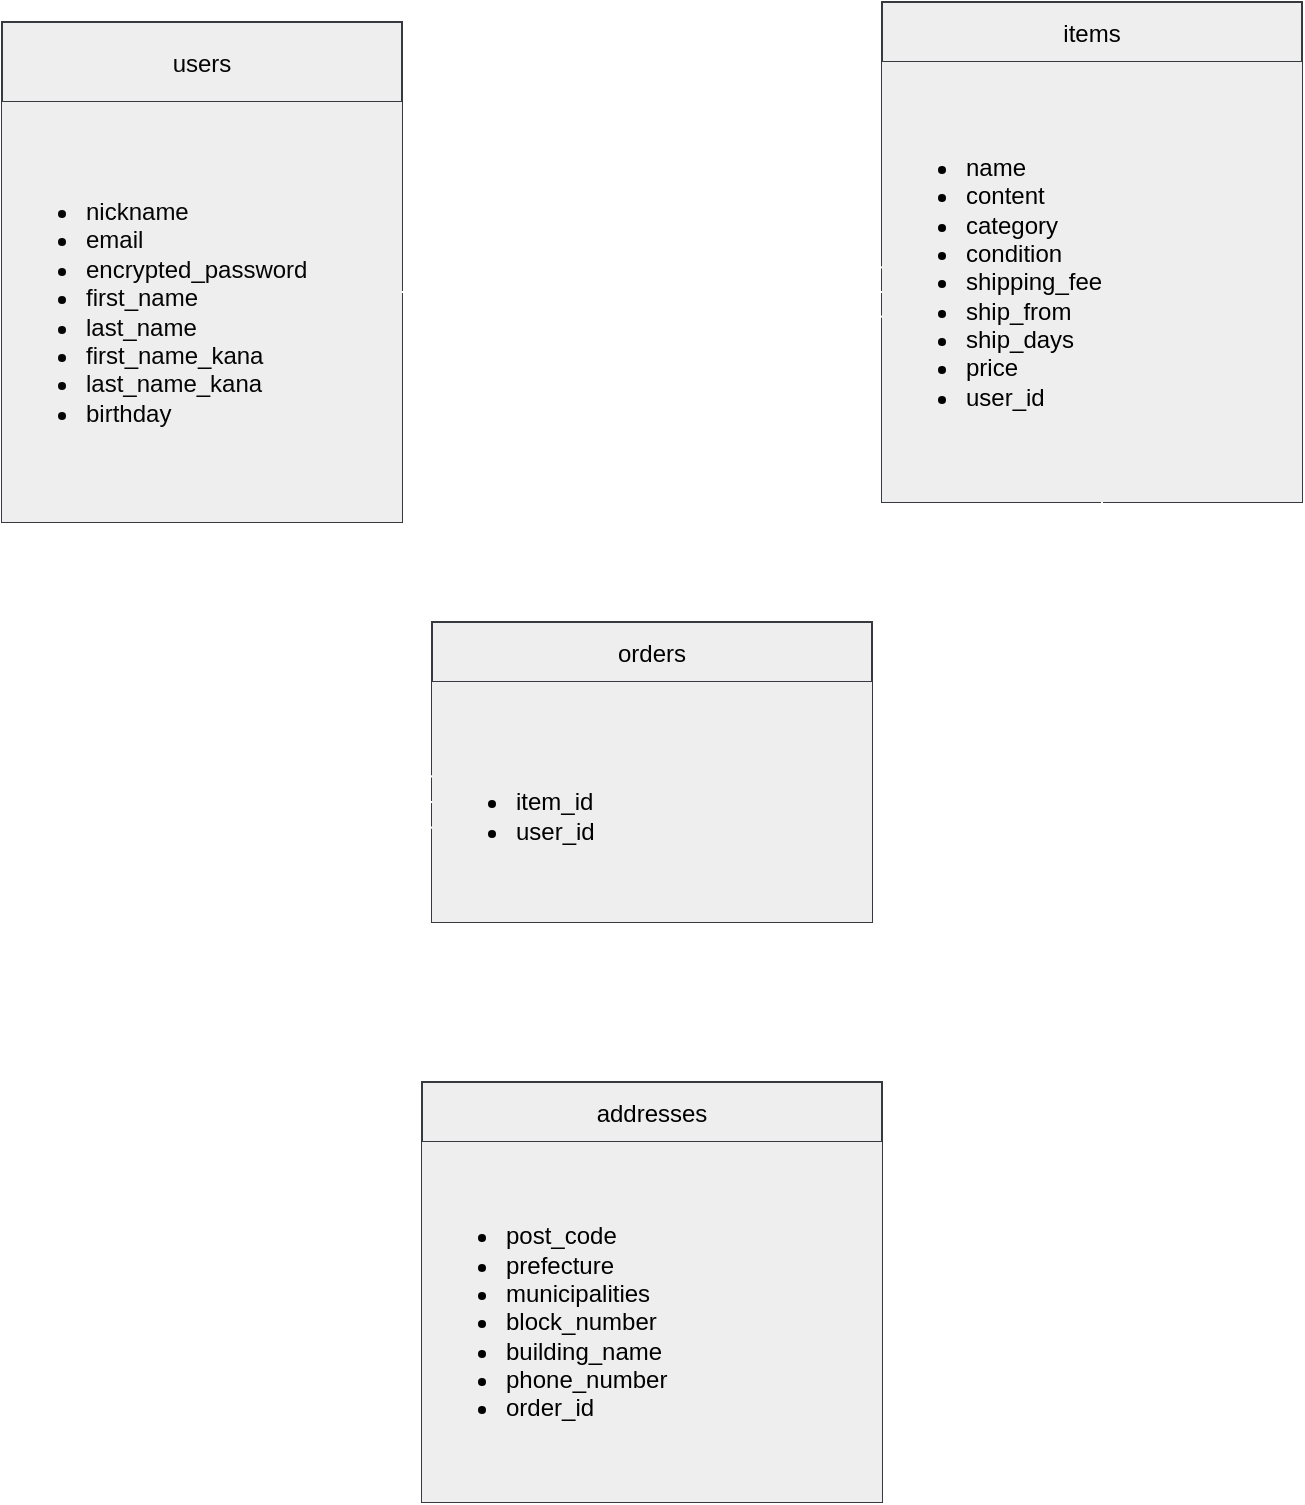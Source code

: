 <mxfile>
    <diagram id="uIaqq-WkH3nsD_MAtBWu" name="ページ1">
        <mxGraphModel dx="404" dy="702" grid="1" gridSize="10" guides="1" tooltips="1" connect="1" arrows="1" fold="1" page="1" pageScale="1" pageWidth="827" pageHeight="1169" math="0" shadow="0">
            <root>
                <mxCell id="0"/>
                <mxCell id="1" parent="0"/>
                <mxCell id="95" value="users" style="shape=table;startSize=40;container=1;collapsible=0;childLayout=tableLayout;fillColor=#eeeeee;strokeColor=#36393d;labelBackgroundColor=none;fontColor=#050505;" parent="1" vertex="1">
                    <mxGeometry x="90" y="110" width="200" height="250" as="geometry"/>
                </mxCell>
                <mxCell id="96" value="" style="shape=tableRow;horizontal=0;startSize=0;swimlaneHead=0;swimlaneBody=0;top=0;left=0;bottom=0;right=0;collapsible=0;dropTarget=0;fillColor=none;points=[[0,0.5],[1,0.5]];portConstraint=eastwest;" parent="95" vertex="1">
                    <mxGeometry y="40" width="200" height="210" as="geometry"/>
                </mxCell>
                <mxCell id="97" value="&lt;ul&gt;&lt;li&gt;nickname&lt;/li&gt;&lt;li&gt;email&lt;/li&gt;&lt;li&gt;encrypted_password&lt;/li&gt;&lt;li&gt;first_name&lt;/li&gt;&lt;li&gt;last_name&lt;/li&gt;&lt;li&gt;first_name_kana&lt;/li&gt;&lt;li&gt;last_name_kana&lt;/li&gt;&lt;li&gt;birthday&lt;/li&gt;&lt;/ul&gt;" style="shape=partialRectangle;html=1;whiteSpace=wrap;connectable=0;overflow=hidden;fillColor=#eeeeee;top=0;left=0;bottom=0;right=0;pointerEvents=1;align=left;strokeColor=#36393d;fontColor=#050505;" parent="96" vertex="1">
                    <mxGeometry width="200" height="210" as="geometry">
                        <mxRectangle width="200" height="210" as="alternateBounds"/>
                    </mxGeometry>
                </mxCell>
                <mxCell id="129" value="items" style="shape=table;startSize=30;container=1;collapsible=0;childLayout=tableLayout;fillColor=#eeeeee;strokeColor=#36393d;fontColor=#000000;" parent="1" vertex="1">
                    <mxGeometry x="530" y="100" width="210" height="250" as="geometry"/>
                </mxCell>
                <mxCell id="130" value="" style="shape=tableRow;horizontal=0;startSize=0;swimlaneHead=0;swimlaneBody=0;top=0;left=0;bottom=0;right=0;collapsible=0;dropTarget=0;fillColor=none;points=[[0,0.5],[1,0.5]];portConstraint=eastwest;" parent="129" vertex="1">
                    <mxGeometry y="30" width="210" height="220" as="geometry"/>
                </mxCell>
                <mxCell id="131" value="&lt;ul&gt;&lt;li&gt;name&lt;/li&gt;&lt;li&gt;content&lt;/li&gt;&lt;li&gt;category&lt;/li&gt;&lt;li&gt;condition&lt;/li&gt;&lt;li&gt;shipping_fee&lt;/li&gt;&lt;li&gt;ship_from&lt;/li&gt;&lt;li&gt;ship_days&lt;/li&gt;&lt;li&gt;price&lt;/li&gt;&lt;li&gt;user_id&lt;/li&gt;&lt;/ul&gt;" style="shape=partialRectangle;html=1;whiteSpace=wrap;connectable=0;overflow=hidden;fillColor=#eeeeee;top=0;left=0;bottom=0;right=0;pointerEvents=1;align=left;strokeColor=#36393d;fontColor=#000000;" parent="130" vertex="1">
                    <mxGeometry width="210" height="220" as="geometry">
                        <mxRectangle width="210" height="220" as="alternateBounds"/>
                    </mxGeometry>
                </mxCell>
                <mxCell id="147" style="edgeStyle=none;html=1;exitX=0.5;exitY=1;exitDx=0;exitDy=0;entryX=0.5;entryY=0;entryDx=0;entryDy=0;startArrow=ERone;startFill=0;endArrow=ERone;endFill=0;startSize=14;endSize=14;sourcePerimeterSpacing=2;targetPerimeterSpacing=5;strokeColor=#FFFFFF;fillColor=#eeeeee;" parent="1" source="132" target="135" edge="1">
                    <mxGeometry relative="1" as="geometry"/>
                </mxCell>
                <mxCell id="132" value="orders" style="shape=table;startSize=30;container=1;collapsible=0;childLayout=tableLayout;fillColor=#eeeeee;strokeColor=#36393d;fontColor=#000000;" parent="1" vertex="1">
                    <mxGeometry x="305" y="410" width="220" height="150" as="geometry"/>
                </mxCell>
                <mxCell id="133" value="" style="shape=tableRow;horizontal=0;startSize=0;swimlaneHead=0;swimlaneBody=0;top=0;left=0;bottom=0;right=0;collapsible=0;dropTarget=0;fillColor=none;points=[[0,0.5],[1,0.5]];portConstraint=eastwest;" parent="132" vertex="1">
                    <mxGeometry y="30" width="220" height="120" as="geometry"/>
                </mxCell>
                <mxCell id="134" value="&lt;div&gt;&lt;br&gt;&lt;/div&gt;&lt;ul&gt;&lt;li&gt;item_id&lt;/li&gt;&lt;li&gt;user_id&lt;/li&gt;&lt;/ul&gt;" style="shape=partialRectangle;html=1;whiteSpace=wrap;connectable=0;overflow=hidden;fillColor=#eeeeee;top=0;left=0;bottom=0;right=0;pointerEvents=1;align=left;strokeColor=#36393d;fontColor=#000000;" parent="133" vertex="1">
                    <mxGeometry width="220" height="120" as="geometry">
                        <mxRectangle width="220" height="120" as="alternateBounds"/>
                    </mxGeometry>
                </mxCell>
                <mxCell id="135" value="addresses" style="shape=table;startSize=30;container=1;collapsible=0;childLayout=tableLayout;fillColor=#eeeeee;strokeColor=#36393d;fontColor=#000000;" parent="1" vertex="1">
                    <mxGeometry x="300" y="640" width="230" height="210" as="geometry"/>
                </mxCell>
                <mxCell id="136" value="" style="shape=tableRow;horizontal=0;startSize=0;swimlaneHead=0;swimlaneBody=0;top=0;left=0;bottom=0;right=0;collapsible=0;dropTarget=0;fillColor=none;points=[[0,0.5],[1,0.5]];portConstraint=eastwest;" parent="135" vertex="1">
                    <mxGeometry y="30" width="230" height="180" as="geometry"/>
                </mxCell>
                <mxCell id="137" value="&lt;ul&gt;&lt;li&gt;post_code&lt;/li&gt;&lt;li&gt;prefecture&lt;/li&gt;&lt;li&gt;municipalities&lt;/li&gt;&lt;li&gt;block_number&lt;/li&gt;&lt;li&gt;building_name&lt;/li&gt;&lt;li&gt;phone_number&lt;/li&gt;&lt;li&gt;order_id&lt;/li&gt;&lt;/ul&gt;" style="shape=partialRectangle;html=1;whiteSpace=wrap;connectable=0;overflow=hidden;fillColor=#eeeeee;top=0;left=0;bottom=0;right=0;pointerEvents=1;align=left;strokeColor=#36393d;fontColor=#000000;" parent="136" vertex="1">
                    <mxGeometry width="230" height="180" as="geometry">
                        <mxRectangle width="230" height="180" as="alternateBounds"/>
                    </mxGeometry>
                </mxCell>
                <mxCell id="141" style="edgeStyle=none;html=1;startArrow=ERone;startFill=0;endArrow=ERmany;endFill=0;targetPerimeterSpacing=5;endSize=23;sourcePerimeterSpacing=2;startSize=14;strokeColor=#FFFFFF;" parent="1" edge="1">
                    <mxGeometry relative="1" as="geometry">
                        <mxPoint x="530" y="245" as="targetPoint"/>
                        <mxPoint x="290" y="245" as="sourcePoint"/>
                    </mxGeometry>
                </mxCell>
                <mxCell id="143" value="" style="edgeStyle=segmentEdgeStyle;endArrow=ERone;html=1;curved=0;rounded=0;endSize=13;startSize=12;sourcePerimeterSpacing=2;targetPerimeterSpacing=5;endFill=0;startArrow=ERone;startFill=0;fillColor=#eeeeee;strokeColor=#FFFFFF;" parent="1" edge="1">
                    <mxGeometry width="50" height="50" relative="1" as="geometry">
                        <mxPoint x="640" y="350" as="sourcePoint"/>
                        <mxPoint x="530" y="500" as="targetPoint"/>
                        <Array as="points">
                            <mxPoint x="640" y="355"/>
                            <mxPoint x="640" y="500"/>
                        </Array>
                    </mxGeometry>
                </mxCell>
                <mxCell id="146" value="" style="edgeStyle=segmentEdgeStyle;endArrow=ERone;html=1;curved=0;rounded=0;endSize=14;startSize=24;sourcePerimeterSpacing=2;targetPerimeterSpacing=5;exitX=0;exitY=0.5;exitDx=0;exitDy=0;endFill=0;startArrow=ERmany;startFill=0;strokeColor=#FFFFFF;" parent="1" source="133" target="96" edge="1">
                    <mxGeometry width="50" height="50" relative="1" as="geometry">
                        <mxPoint x="140" y="450" as="sourcePoint"/>
                        <mxPoint x="190" y="400" as="targetPoint"/>
                        <Array as="points">
                            <mxPoint x="180" y="500"/>
                        </Array>
                    </mxGeometry>
                </mxCell>
            </root>
        </mxGraphModel>
    </diagram>
</mxfile>